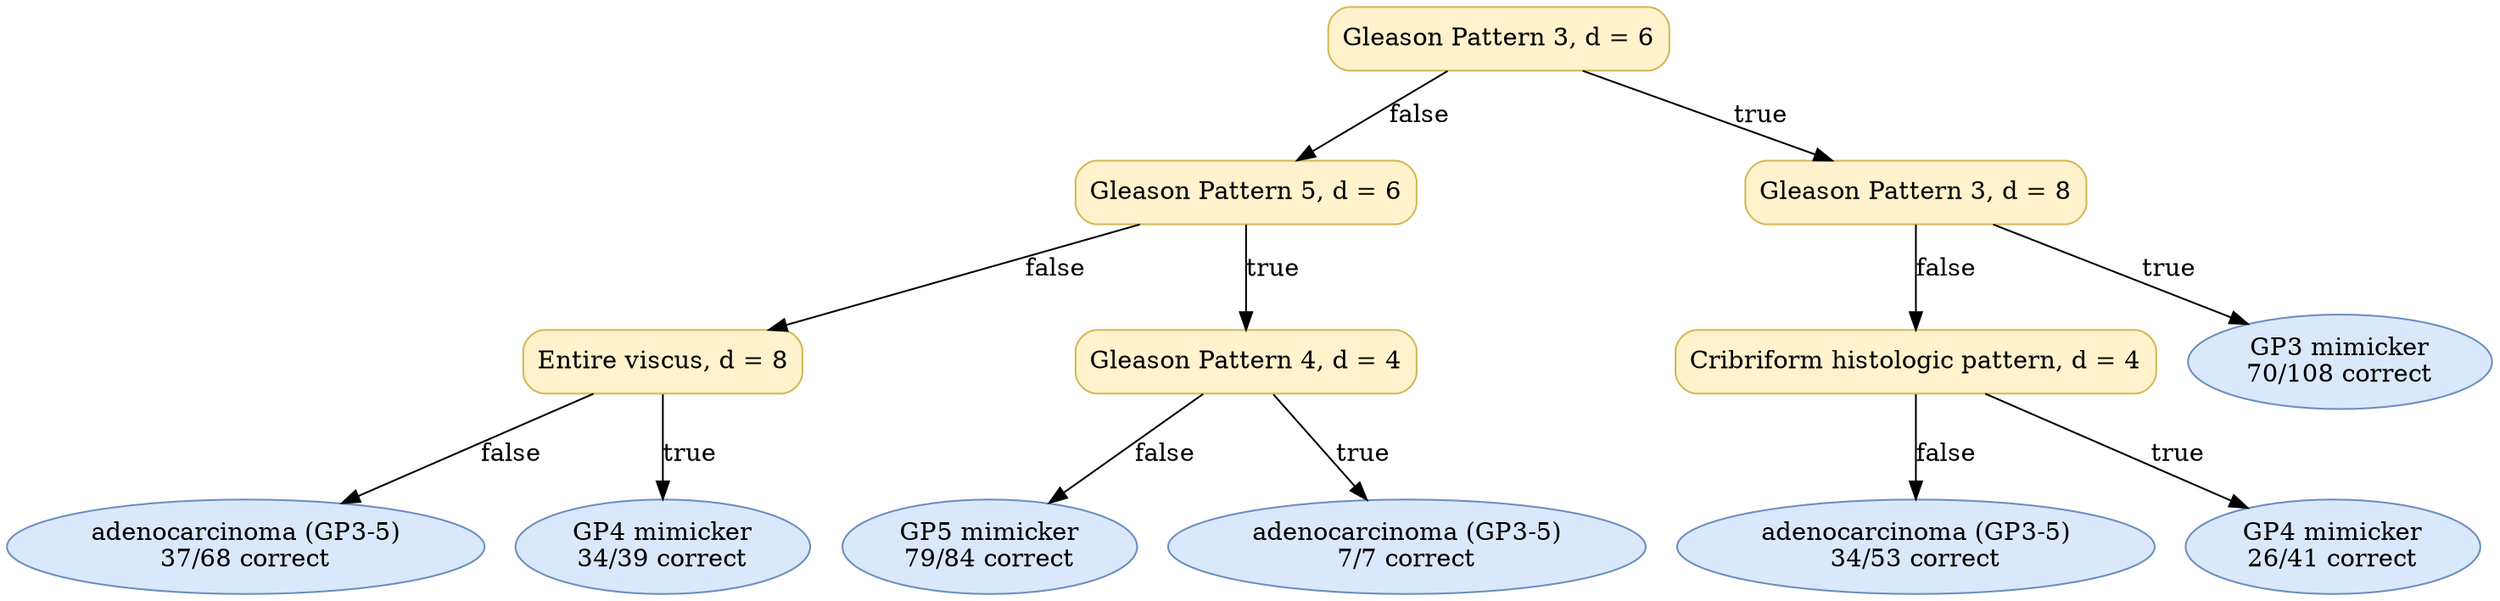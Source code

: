 digraph "DT" {
fontname="Times-Roman";
label="";
node [fontname="Times-Roman"];
Node1 [color="#D6B656", fillcolor="#FFF2CC", label="Gleason Pattern 3, d = 6", shape="box", style="rounded,filled"];
Node2 [color="#D6B656", fillcolor="#FFF2CC", label="Gleason Pattern 5, d = 6", shape="box", style="rounded,filled"];
Node3 [color="#D6B656", fillcolor="#FFF2CC", label="Entire viscus, d = 8", shape="box", style="rounded,filled"];
Node4 [color="#6C8EBF", fillcolor="#DAE8FC", label=<adenocarcinoma (GP3-5)<br/>37/68 correct>, shape="ellipse", style="rounded,filled"];
Node5 [color="#6C8EBF", fillcolor="#DAE8FC", label=<GP4 mimicker<br/>34/39 correct>, shape="ellipse", style="rounded,filled"];
Node6 [color="#D6B656", fillcolor="#FFF2CC", label="Gleason Pattern 4, d = 4", shape="box", style="rounded,filled"];
Node7 [color="#6C8EBF", fillcolor="#DAE8FC", label=<GP5 mimicker<br/>79/84 correct>, shape="ellipse", style="rounded,filled"];
Node8 [color="#6C8EBF", fillcolor="#DAE8FC", label=<adenocarcinoma (GP3-5)<br/>7/7 correct>, shape="ellipse", style="rounded,filled"];
Node9 [color="#D6B656", fillcolor="#FFF2CC", label="Gleason Pattern 3, d = 8", shape="box", style="rounded,filled"];
Node10 [color="#D6B656", fillcolor="#FFF2CC", label="Cribriform histologic pattern, d = 4", shape="box", style="rounded,filled"];
Node11 [color="#6C8EBF", fillcolor="#DAE8FC", label=<adenocarcinoma (GP3-5)<br/>34/53 correct>, shape="ellipse", style="rounded,filled"];
Node12 [color="#6C8EBF", fillcolor="#DAE8FC", label=<GP4 mimicker<br/>26/41 correct>, shape="ellipse", style="rounded,filled"];
Node13 [color="#6C8EBF", fillcolor="#DAE8FC", label=<GP3 mimicker<br/>70/108 correct>, shape="ellipse", style="rounded,filled"];
Node1 -> Node2  [key=0, label="false"];
Node1 -> Node9  [key=0, label="true"];
Node2 -> Node3  [key=0, label="false"];
Node2 -> Node6  [key=0, label="true"];
Node3 -> Node4  [key=0, label="false"];
Node3 -> Node5  [key=0, label="true"];
Node6 -> Node7  [key=0, label="false"];
Node6 -> Node8  [key=0, label="true"];
Node9 -> Node10  [key=0, label="false"];
Node9 -> Node13  [key=0, label="true"];
Node10 -> Node11  [key=0, label="false"];
Node10 -> Node12  [key=0, label="true"];
}
